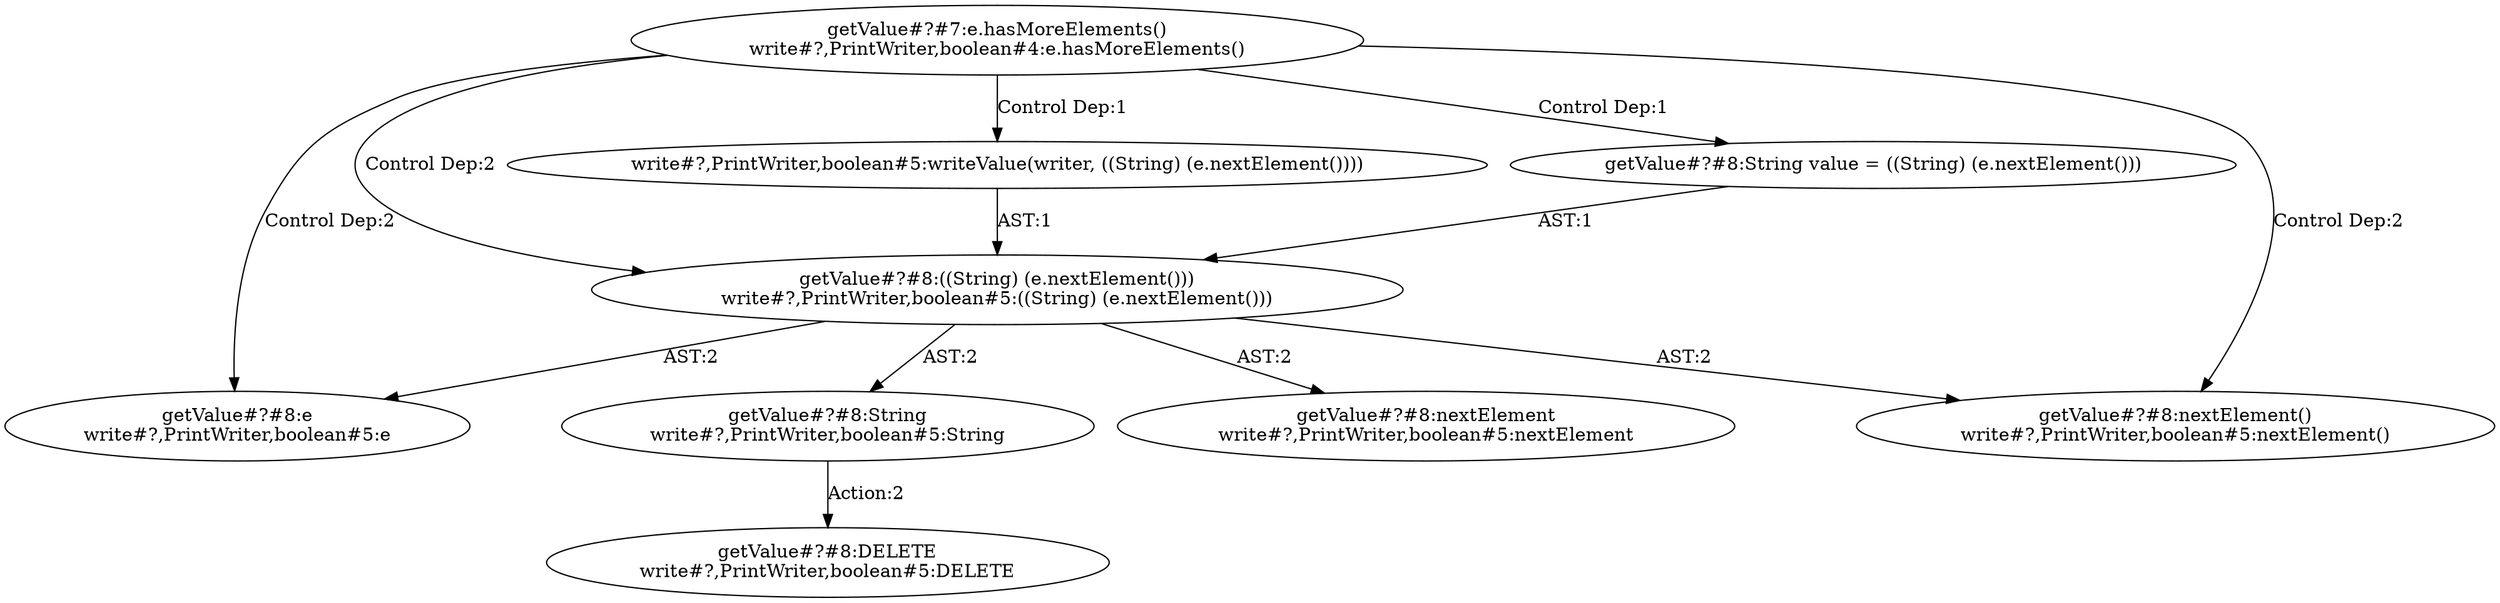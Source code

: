 digraph "Pattern" {
0 [label="getValue#?#8:DELETE
write#?,PrintWriter,boolean#5:DELETE" shape=ellipse]
1 [label="getValue#?#8:String
write#?,PrintWriter,boolean#5:String" shape=ellipse]
2 [label="getValue#?#8:((String) (e.nextElement()))
write#?,PrintWriter,boolean#5:((String) (e.nextElement()))" shape=ellipse]
3 [label="getValue#?#7:e.hasMoreElements()
write#?,PrintWriter,boolean#4:e.hasMoreElements()" shape=ellipse]
4 [label="getValue#?#8:String value = ((String) (e.nextElement()))" shape=ellipse]
5 [label="getValue#?#8:nextElement
write#?,PrintWriter,boolean#5:nextElement" shape=ellipse]
6 [label="getValue#?#8:e
write#?,PrintWriter,boolean#5:e" shape=ellipse]
7 [label="getValue#?#8:nextElement()
write#?,PrintWriter,boolean#5:nextElement()" shape=ellipse]
8 [label="write#?,PrintWriter,boolean#5:writeValue(writer, ((String) (e.nextElement())))" shape=ellipse]
1 -> 0 [label="Action:2"];
2 -> 1 [label="AST:2"];
2 -> 5 [label="AST:2"];
2 -> 6 [label="AST:2"];
2 -> 7 [label="AST:2"];
3 -> 2 [label="Control Dep:2"];
3 -> 4 [label="Control Dep:1"];
3 -> 7 [label="Control Dep:2"];
3 -> 6 [label="Control Dep:2"];
3 -> 8 [label="Control Dep:1"];
4 -> 2 [label="AST:1"];
8 -> 2 [label="AST:1"];
}